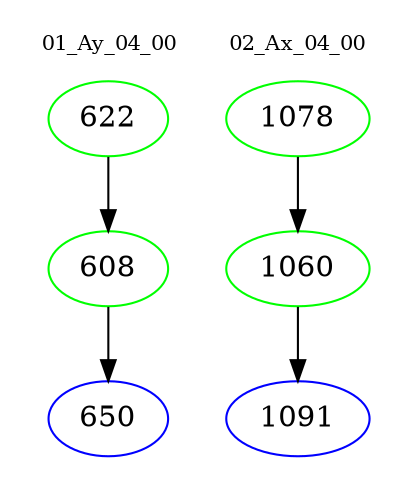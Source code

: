 digraph{
subgraph cluster_0 {
color = white
label = "01_Ay_04_00";
fontsize=10;
T0_622 [label="622", color="green"]
T0_622 -> T0_608 [color="black"]
T0_608 [label="608", color="green"]
T0_608 -> T0_650 [color="black"]
T0_650 [label="650", color="blue"]
}
subgraph cluster_1 {
color = white
label = "02_Ax_04_00";
fontsize=10;
T1_1078 [label="1078", color="green"]
T1_1078 -> T1_1060 [color="black"]
T1_1060 [label="1060", color="green"]
T1_1060 -> T1_1091 [color="black"]
T1_1091 [label="1091", color="blue"]
}
}
